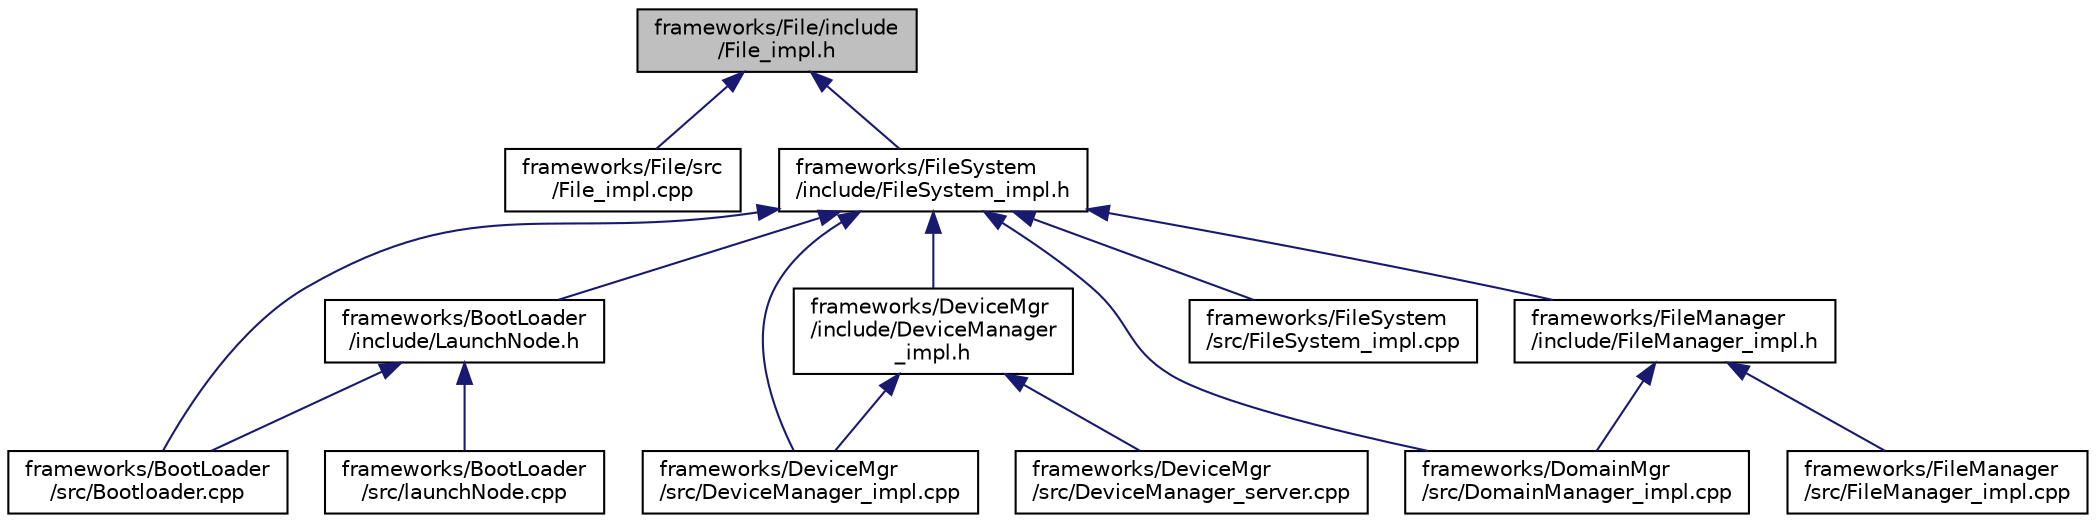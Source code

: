 digraph "frameworks/File/include/File_impl.h"
{
 // INTERACTIVE_SVG=YES
  edge [fontname="Helvetica",fontsize="10",labelfontname="Helvetica",labelfontsize="10"];
  node [fontname="Helvetica",fontsize="10",shape=record];
  Node1 [label="frameworks/File/include\l/File_impl.h",height=0.2,width=0.4,color="black", fillcolor="grey75", style="filled", fontcolor="black"];
  Node1 -> Node2 [dir="back",color="midnightblue",fontsize="10",style="solid",fontname="Helvetica"];
  Node2 [label="frameworks/File/src\l/File_impl.cpp",height=0.2,width=0.4,color="black", fillcolor="white", style="filled",URL="$_file__impl_8cpp.html",tooltip=":  "];
  Node1 -> Node3 [dir="back",color="midnightblue",fontsize="10",style="solid",fontname="Helvetica"];
  Node3 [label="frameworks/FileSystem\l/include/FileSystem_impl.h",height=0.2,width=0.4,color="black", fillcolor="white", style="filled",URL="$_file_system__impl_8h.html",tooltip=":  "];
  Node3 -> Node4 [dir="back",color="midnightblue",fontsize="10",style="solid",fontname="Helvetica"];
  Node4 [label="frameworks/BootLoader\l/include/LaunchNode.h",height=0.2,width=0.4,color="black", fillcolor="white", style="filled",URL="$_launch_node_8h.html",tooltip=":  "];
  Node4 -> Node5 [dir="back",color="midnightblue",fontsize="10",style="solid",fontname="Helvetica"];
  Node5 [label="frameworks/BootLoader\l/src/Bootloader.cpp",height=0.2,width=0.4,color="black", fillcolor="white", style="filled",URL="$_bootloader_8cpp.html",tooltip=":  "];
  Node4 -> Node6 [dir="back",color="midnightblue",fontsize="10",style="solid",fontname="Helvetica"];
  Node6 [label="frameworks/BootLoader\l/src/launchNode.cpp",height=0.2,width=0.4,color="black", fillcolor="white", style="filled",URL="$launch_node_8cpp.html"];
  Node3 -> Node5 [dir="back",color="midnightblue",fontsize="10",style="solid",fontname="Helvetica"];
  Node3 -> Node7 [dir="back",color="midnightblue",fontsize="10",style="solid",fontname="Helvetica"];
  Node7 [label="frameworks/DeviceMgr\l/include/DeviceManager\l_impl.h",height=0.2,width=0.4,color="black", fillcolor="white", style="filled",URL="$_device_manager__impl_8h.html",tooltip=":  "];
  Node7 -> Node8 [dir="back",color="midnightblue",fontsize="10",style="solid",fontname="Helvetica"];
  Node8 [label="frameworks/DeviceMgr\l/src/DeviceManager_impl.cpp",height=0.2,width=0.4,color="black", fillcolor="white", style="filled",URL="$_device_manager__impl_8cpp.html",tooltip=":  "];
  Node7 -> Node9 [dir="back",color="midnightblue",fontsize="10",style="solid",fontname="Helvetica"];
  Node9 [label="frameworks/DeviceMgr\l/src/DeviceManager_server.cpp",height=0.2,width=0.4,color="black", fillcolor="white", style="filled",URL="$_device_manager__server_8cpp.html"];
  Node3 -> Node8 [dir="back",color="midnightblue",fontsize="10",style="solid",fontname="Helvetica"];
  Node3 -> Node10 [dir="back",color="midnightblue",fontsize="10",style="solid",fontname="Helvetica"];
  Node10 [label="frameworks/DomainMgr\l/src/DomainManager_impl.cpp",height=0.2,width=0.4,color="black", fillcolor="white", style="filled",URL="$_domain_manager__impl_8cpp.html",tooltip=":  "];
  Node3 -> Node11 [dir="back",color="midnightblue",fontsize="10",style="solid",fontname="Helvetica"];
  Node11 [label="frameworks/FileSystem\l/src/FileSystem_impl.cpp",height=0.2,width=0.4,color="black", fillcolor="white", style="filled",URL="$_file_system__impl_8cpp.html",tooltip=":  "];
  Node3 -> Node12 [dir="back",color="midnightblue",fontsize="10",style="solid",fontname="Helvetica"];
  Node12 [label="frameworks/FileManager\l/include/FileManager_impl.h",height=0.2,width=0.4,color="black", fillcolor="white", style="filled",URL="$_file_manager__impl_8h.html",tooltip=":  "];
  Node12 -> Node10 [dir="back",color="midnightblue",fontsize="10",style="solid",fontname="Helvetica"];
  Node12 -> Node13 [dir="back",color="midnightblue",fontsize="10",style="solid",fontname="Helvetica"];
  Node13 [label="frameworks/FileManager\l/src/FileManager_impl.cpp",height=0.2,width=0.4,color="black", fillcolor="white", style="filled",URL="$_file_manager__impl_8cpp.html",tooltip=":  "];
}
